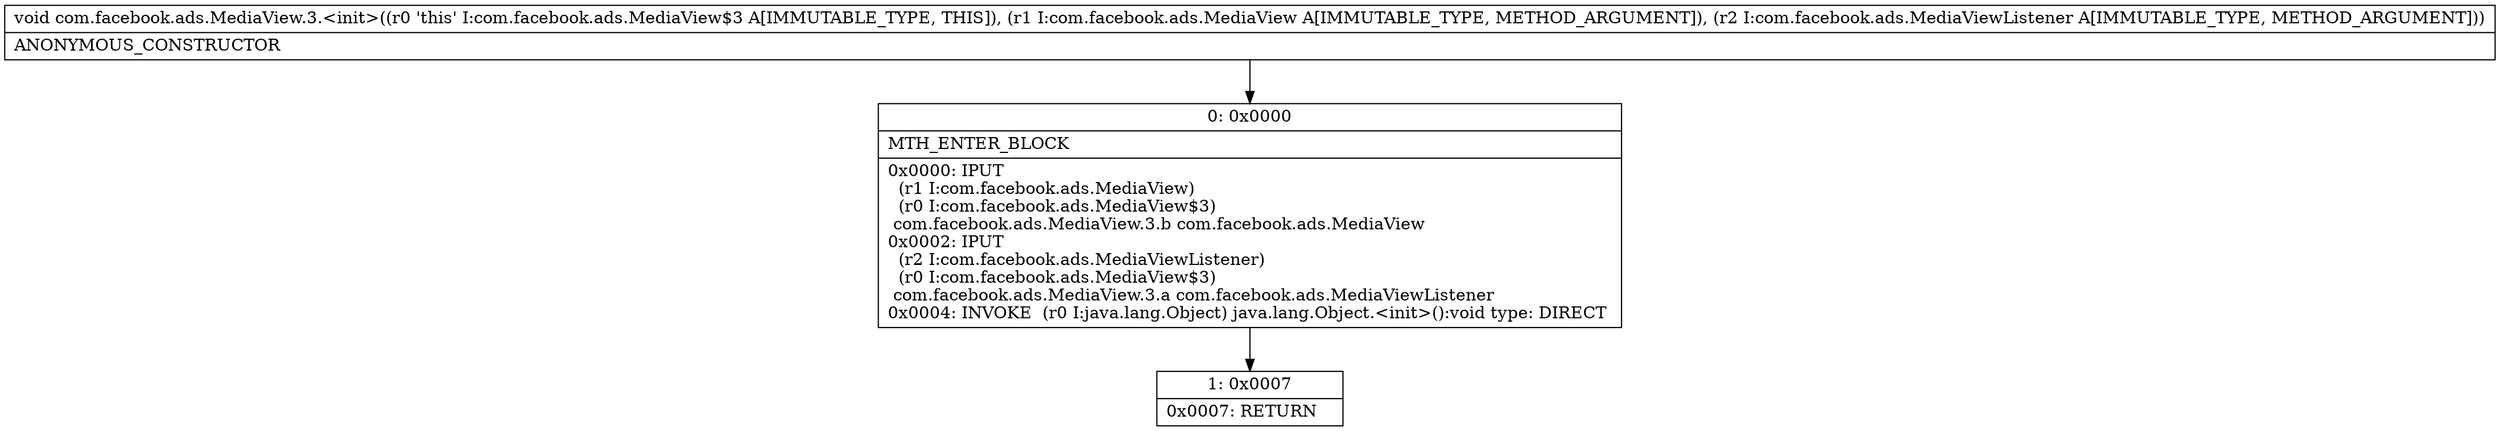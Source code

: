 digraph "CFG forcom.facebook.ads.MediaView.3.\<init\>(Lcom\/facebook\/ads\/MediaView;Lcom\/facebook\/ads\/MediaViewListener;)V" {
Node_0 [shape=record,label="{0\:\ 0x0000|MTH_ENTER_BLOCK\l|0x0000: IPUT  \l  (r1 I:com.facebook.ads.MediaView)\l  (r0 I:com.facebook.ads.MediaView$3)\l com.facebook.ads.MediaView.3.b com.facebook.ads.MediaView \l0x0002: IPUT  \l  (r2 I:com.facebook.ads.MediaViewListener)\l  (r0 I:com.facebook.ads.MediaView$3)\l com.facebook.ads.MediaView.3.a com.facebook.ads.MediaViewListener \l0x0004: INVOKE  (r0 I:java.lang.Object) java.lang.Object.\<init\>():void type: DIRECT \l}"];
Node_1 [shape=record,label="{1\:\ 0x0007|0x0007: RETURN   \l}"];
MethodNode[shape=record,label="{void com.facebook.ads.MediaView.3.\<init\>((r0 'this' I:com.facebook.ads.MediaView$3 A[IMMUTABLE_TYPE, THIS]), (r1 I:com.facebook.ads.MediaView A[IMMUTABLE_TYPE, METHOD_ARGUMENT]), (r2 I:com.facebook.ads.MediaViewListener A[IMMUTABLE_TYPE, METHOD_ARGUMENT]))  | ANONYMOUS_CONSTRUCTOR\l}"];
MethodNode -> Node_0;
Node_0 -> Node_1;
}

